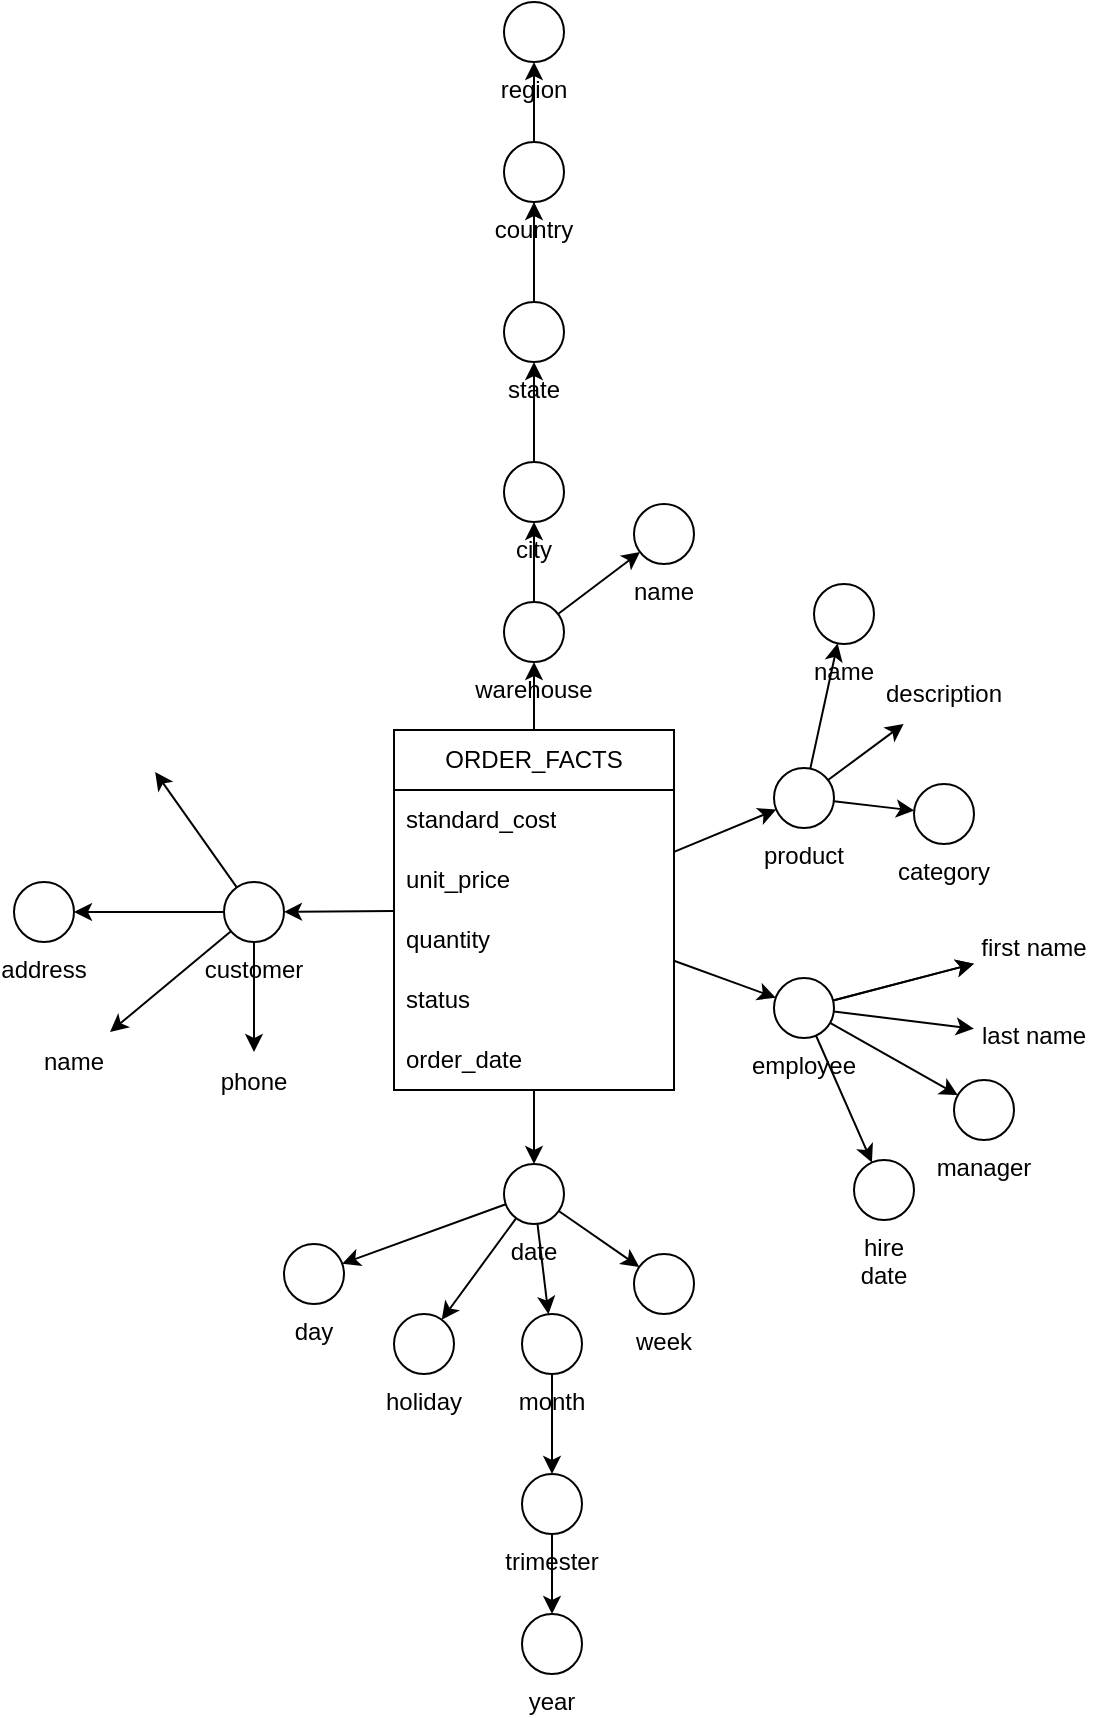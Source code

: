 <mxfile>
    <diagram id="fZ525zsU8lHku2e23gx0" name="ORDER_FACTS">
        <mxGraphModel dx="706" dy="1253" grid="1" gridSize="10" guides="1" tooltips="1" connect="1" arrows="1" fold="1" page="1" pageScale="1" pageWidth="827" pageHeight="1169" math="0" shadow="0">
            <root>
                <mxCell id="0"/>
                <mxCell id="1" parent="0"/>
                <mxCell id="kCiKHfgYfUaN6RclirfY-14" style="rounded=0;orthogonalLoop=1;jettySize=auto;html=1;" parent="1" source="kCiKHfgYfUaN6RclirfY-8" target="kCiKHfgYfUaN6RclirfY-12" edge="1">
                    <mxGeometry relative="1" as="geometry"/>
                </mxCell>
                <mxCell id="6WT5wc-0vURUCLeDaOVr-12" style="edgeStyle=none;html=1;fontColor=#FFFF33;" parent="1" source="kCiKHfgYfUaN6RclirfY-8" target="6WT5wc-0vURUCLeDaOVr-7" edge="1">
                    <mxGeometry relative="1" as="geometry"/>
                </mxCell>
                <mxCell id="kCiKHfgYfUaN6RclirfY-8" value="ORDER_FACTS" style="swimlane;fontStyle=0;childLayout=stackLayout;horizontal=1;startSize=30;horizontalStack=0;resizeParent=1;resizeParentMax=0;resizeLast=0;collapsible=1;marginBottom=0;whiteSpace=wrap;html=1;" parent="1" vertex="1">
                    <mxGeometry x="350" y="383" width="140" height="180" as="geometry"/>
                </mxCell>
                <mxCell id="jVg0lap7aCjxCOdSCuPh-6" value="standard_cost" style="text;strokeColor=none;fillColor=none;align=left;verticalAlign=middle;spacingLeft=4;spacingRight=4;overflow=hidden;points=[[0,0.5],[1,0.5]];portConstraint=eastwest;rotatable=0;whiteSpace=wrap;html=1;" parent="kCiKHfgYfUaN6RclirfY-8" vertex="1">
                    <mxGeometry y="30" width="140" height="30" as="geometry"/>
                </mxCell>
                <mxCell id="jVg0lap7aCjxCOdSCuPh-5" value="unit_price" style="text;strokeColor=none;fillColor=none;align=left;verticalAlign=middle;spacingLeft=4;spacingRight=4;overflow=hidden;points=[[0,0.5],[1,0.5]];portConstraint=eastwest;rotatable=0;whiteSpace=wrap;html=1;" parent="kCiKHfgYfUaN6RclirfY-8" vertex="1">
                    <mxGeometry y="60" width="140" height="30" as="geometry"/>
                </mxCell>
                <mxCell id="2" value="quantity" style="text;strokeColor=none;fillColor=none;align=left;verticalAlign=middle;spacingLeft=4;spacingRight=4;overflow=hidden;points=[[0,0.5],[1,0.5]];portConstraint=eastwest;rotatable=0;whiteSpace=wrap;html=1;" parent="kCiKHfgYfUaN6RclirfY-8" vertex="1">
                    <mxGeometry y="90" width="140" height="30" as="geometry"/>
                </mxCell>
                <mxCell id="tv-IUSlmNRJrjBp0QFXY-4" value="status" style="text;strokeColor=none;fillColor=none;align=left;verticalAlign=middle;spacingLeft=4;spacingRight=4;overflow=hidden;points=[[0,0.5],[1,0.5]];portConstraint=eastwest;rotatable=0;whiteSpace=wrap;html=1;" vertex="1" parent="kCiKHfgYfUaN6RclirfY-8">
                    <mxGeometry y="120" width="140" height="30" as="geometry"/>
                </mxCell>
                <mxCell id="kCiKHfgYfUaN6RclirfY-11" value="order_date" style="text;strokeColor=none;fillColor=none;align=left;verticalAlign=middle;spacingLeft=4;spacingRight=4;overflow=hidden;points=[[0,0.5],[1,0.5]];portConstraint=eastwest;rotatable=0;whiteSpace=wrap;html=1;" parent="kCiKHfgYfUaN6RclirfY-8" vertex="1">
                    <mxGeometry y="150" width="140" height="30" as="geometry"/>
                </mxCell>
                <mxCell id="kCiKHfgYfUaN6RclirfY-16" value="" style="rounded=0;orthogonalLoop=1;jettySize=auto;html=1;" parent="1" source="kCiKHfgYfUaN6RclirfY-12" target="kCiKHfgYfUaN6RclirfY-15" edge="1">
                    <mxGeometry relative="1" as="geometry"/>
                </mxCell>
                <mxCell id="kCiKHfgYfUaN6RclirfY-19" style="edgeStyle=none;rounded=0;orthogonalLoop=1;jettySize=auto;html=1;" parent="1" source="kCiKHfgYfUaN6RclirfY-12" target="jVg0lap7aCjxCOdSCuPh-15" edge="1">
                    <mxGeometry relative="1" as="geometry">
                        <mxPoint x="626.914" y="304.634" as="targetPoint"/>
                    </mxGeometry>
                </mxCell>
                <mxCell id="3" style="edgeStyle=none;html=1;" edge="1" parent="1" source="kCiKHfgYfUaN6RclirfY-12" target="4">
                    <mxGeometry relative="1" as="geometry">
                        <mxPoint x="530" y="350" as="targetPoint"/>
                    </mxGeometry>
                </mxCell>
                <mxCell id="kCiKHfgYfUaN6RclirfY-12" value="product" style="ellipse;whiteSpace=wrap;html=1;aspect=fixed;labelPosition=center;verticalLabelPosition=bottom;align=center;verticalAlign=top;" parent="1" vertex="1">
                    <mxGeometry x="540" y="402" width="30" height="30" as="geometry"/>
                </mxCell>
                <mxCell id="kCiKHfgYfUaN6RclirfY-15" value="category" style="ellipse;whiteSpace=wrap;html=1;aspect=fixed;labelPosition=center;verticalLabelPosition=bottom;align=center;verticalAlign=top;" parent="1" vertex="1">
                    <mxGeometry x="610" y="410" width="30" height="30" as="geometry"/>
                </mxCell>
                <mxCell id="kCiKHfgYfUaN6RclirfY-24" style="edgeStyle=none;rounded=0;orthogonalLoop=1;jettySize=auto;html=1;labelBackgroundColor=none;" parent="1" source="kCiKHfgYfUaN6RclirfY-20" target="kCiKHfgYfUaN6RclirfY-23" edge="1">
                    <mxGeometry relative="1" as="geometry"/>
                </mxCell>
                <mxCell id="jVg0lap7aCjxCOdSCuPh-17" value="" style="rounded=0;orthogonalLoop=1;jettySize=auto;html=1;endArrow=classic;endFill=1;startArrow=none;startFill=0;labelBackgroundColor=none;" parent="1" source="kCiKHfgYfUaN6RclirfY-20" target="jVg0lap7aCjxCOdSCuPh-22" edge="1">
                    <mxGeometry relative="1" as="geometry">
                        <mxPoint x="280" y="379" as="targetPoint"/>
                    </mxGeometry>
                </mxCell>
                <mxCell id="kCiKHfgYfUaN6RclirfY-20" value="customer" style="ellipse;whiteSpace=wrap;html=1;aspect=fixed;labelPosition=center;verticalLabelPosition=bottom;align=center;verticalAlign=top;labelBackgroundColor=none;" parent="1" vertex="1">
                    <mxGeometry x="265" y="459" width="30" height="30" as="geometry"/>
                </mxCell>
                <mxCell id="kCiKHfgYfUaN6RclirfY-21" style="rounded=0;orthogonalLoop=1;jettySize=auto;html=1;" parent="1" source="kCiKHfgYfUaN6RclirfY-8" target="kCiKHfgYfUaN6RclirfY-20" edge="1">
                    <mxGeometry relative="1" as="geometry">
                        <mxPoint x="500" y="477" as="sourcePoint"/>
                        <mxPoint x="550" y="477" as="targetPoint"/>
                    </mxGeometry>
                </mxCell>
                <mxCell id="kCiKHfgYfUaN6RclirfY-23" value="address" style="ellipse;whiteSpace=wrap;html=1;aspect=fixed;labelPosition=center;verticalLabelPosition=bottom;align=center;verticalAlign=top;labelBackgroundColor=none;" parent="1" vertex="1">
                    <mxGeometry x="160" y="459" width="30" height="30" as="geometry"/>
                </mxCell>
                <mxCell id="kCiKHfgYfUaN6RclirfY-28" value="" style="edgeStyle=none;rounded=0;orthogonalLoop=1;jettySize=auto;html=1;" parent="1" source="kCiKHfgYfUaN6RclirfY-25" target="kCiKHfgYfUaN6RclirfY-27" edge="1">
                    <mxGeometry relative="1" as="geometry"/>
                </mxCell>
                <mxCell id="tv-IUSlmNRJrjBp0QFXY-6" value="" style="edgeStyle=none;html=1;fontColor=#FFFFFF;" edge="1" parent="1" source="kCiKHfgYfUaN6RclirfY-25" target="tv-IUSlmNRJrjBp0QFXY-5">
                    <mxGeometry relative="1" as="geometry"/>
                </mxCell>
                <mxCell id="kCiKHfgYfUaN6RclirfY-25" value="warehouse" style="ellipse;whiteSpace=wrap;html=1;aspect=fixed;labelPosition=center;verticalLabelPosition=bottom;align=center;verticalAlign=top;" parent="1" vertex="1">
                    <mxGeometry x="405" y="319" width="30" height="30" as="geometry"/>
                </mxCell>
                <mxCell id="kCiKHfgYfUaN6RclirfY-26" style="rounded=0;orthogonalLoop=1;jettySize=auto;html=1;" parent="1" source="kCiKHfgYfUaN6RclirfY-8" target="kCiKHfgYfUaN6RclirfY-25" edge="1">
                    <mxGeometry relative="1" as="geometry">
                        <mxPoint x="500" y="302" as="sourcePoint"/>
                        <mxPoint x="700" y="312" as="targetPoint"/>
                    </mxGeometry>
                </mxCell>
                <mxCell id="kCiKHfgYfUaN6RclirfY-30" value="" style="edgeStyle=none;rounded=0;orthogonalLoop=1;jettySize=auto;html=1;" parent="1" source="kCiKHfgYfUaN6RclirfY-27" target="kCiKHfgYfUaN6RclirfY-29" edge="1">
                    <mxGeometry relative="1" as="geometry"/>
                </mxCell>
                <mxCell id="kCiKHfgYfUaN6RclirfY-27" value="city" style="ellipse;whiteSpace=wrap;html=1;aspect=fixed;labelPosition=center;verticalLabelPosition=bottom;align=center;verticalAlign=top;" parent="1" vertex="1">
                    <mxGeometry x="405" y="249" width="30" height="30" as="geometry"/>
                </mxCell>
                <mxCell id="jVg0lap7aCjxCOdSCuPh-9" value="" style="edgeStyle=orthogonalEdgeStyle;rounded=0;orthogonalLoop=1;jettySize=auto;html=1;" parent="1" source="kCiKHfgYfUaN6RclirfY-29" target="jVg0lap7aCjxCOdSCuPh-8" edge="1">
                    <mxGeometry relative="1" as="geometry"/>
                </mxCell>
                <mxCell id="kCiKHfgYfUaN6RclirfY-29" value="state" style="ellipse;whiteSpace=wrap;html=1;aspect=fixed;labelPosition=center;verticalLabelPosition=bottom;align=center;verticalAlign=top;" parent="1" vertex="1">
                    <mxGeometry x="405" y="169" width="30" height="30" as="geometry"/>
                </mxCell>
                <mxCell id="jVg0lap7aCjxCOdSCuPh-10" value="" style="edgeStyle=orthogonalEdgeStyle;rounded=0;orthogonalLoop=1;jettySize=auto;html=1;endArrow=none;endFill=0;" parent="1" source="jVg0lap7aCjxCOdSCuPh-8" target="kCiKHfgYfUaN6RclirfY-29" edge="1">
                    <mxGeometry relative="1" as="geometry"/>
                </mxCell>
                <mxCell id="jVg0lap7aCjxCOdSCuPh-12" value="" style="edgeStyle=orthogonalEdgeStyle;rounded=0;orthogonalLoop=1;jettySize=auto;html=1;" parent="1" source="jVg0lap7aCjxCOdSCuPh-8" target="jVg0lap7aCjxCOdSCuPh-11" edge="1">
                    <mxGeometry relative="1" as="geometry"/>
                </mxCell>
                <mxCell id="jVg0lap7aCjxCOdSCuPh-8" value="country" style="ellipse;whiteSpace=wrap;html=1;aspect=fixed;labelPosition=center;verticalLabelPosition=bottom;align=center;verticalAlign=top;" parent="1" vertex="1">
                    <mxGeometry x="405" y="89" width="30" height="30" as="geometry"/>
                </mxCell>
                <mxCell id="jVg0lap7aCjxCOdSCuPh-11" value="region" style="ellipse;whiteSpace=wrap;html=1;aspect=fixed;labelPosition=center;verticalLabelPosition=bottom;align=center;verticalAlign=top;" parent="1" vertex="1">
                    <mxGeometry x="405" y="19" width="30" height="30" as="geometry"/>
                </mxCell>
                <mxCell id="jVg0lap7aCjxCOdSCuPh-15" value="description" style="text;html=1;strokeColor=none;fillColor=none;align=center;verticalAlign=middle;whiteSpace=wrap;rounded=0;labelPosition=center;verticalLabelPosition=middle;" parent="1" vertex="1">
                    <mxGeometry x="595" y="350" width="60" height="30" as="geometry"/>
                </mxCell>
                <mxCell id="jVg0lap7aCjxCOdSCuPh-22" value="credit_limit" style="text;html=1;strokeColor=none;fillColor=none;align=center;verticalAlign=middle;whiteSpace=wrap;rounded=0;labelBackgroundColor=none;fontStyle=0;fontColor=#FFFFFF;" parent="1" vertex="1">
                    <mxGeometry x="190" y="374" width="60" height="30" as="geometry"/>
                </mxCell>
                <mxCell id="jVg0lap7aCjxCOdSCuPh-24" value="" style="rounded=0;orthogonalLoop=1;jettySize=auto;html=1;endArrow=classic;endFill=1;startArrow=none;startFill=0;labelBackgroundColor=none;" parent="1" source="kCiKHfgYfUaN6RclirfY-20" target="jVg0lap7aCjxCOdSCuPh-25" edge="1">
                    <mxGeometry relative="1" as="geometry">
                        <mxPoint x="290" y="554" as="sourcePoint"/>
                        <mxPoint x="280" y="624" as="targetPoint"/>
                    </mxGeometry>
                </mxCell>
                <mxCell id="jVg0lap7aCjxCOdSCuPh-25" value="name" style="text;html=1;strokeColor=none;fillColor=none;align=center;verticalAlign=middle;whiteSpace=wrap;rounded=0;labelBackgroundColor=none;" parent="1" vertex="1">
                    <mxGeometry x="160" y="534" width="60" height="30" as="geometry"/>
                </mxCell>
                <mxCell id="jVg0lap7aCjxCOdSCuPh-26" value="" style="rounded=0;orthogonalLoop=1;jettySize=auto;html=1;endArrow=classic;endFill=1;startArrow=none;startFill=0;labelBackgroundColor=none;" parent="1" source="kCiKHfgYfUaN6RclirfY-20" target="jVg0lap7aCjxCOdSCuPh-27" edge="1">
                    <mxGeometry relative="1" as="geometry">
                        <mxPoint x="330" y="489" as="sourcePoint"/>
                        <mxPoint x="340" y="634" as="targetPoint"/>
                    </mxGeometry>
                </mxCell>
                <mxCell id="jVg0lap7aCjxCOdSCuPh-27" value="phone" style="text;html=1;strokeColor=none;fillColor=none;align=center;verticalAlign=middle;whiteSpace=wrap;rounded=0;labelBackgroundColor=none;" parent="1" vertex="1">
                    <mxGeometry x="250" y="544" width="60" height="30" as="geometry"/>
                </mxCell>
                <mxCell id="jVg0lap7aCjxCOdSCuPh-35" style="rounded=0;orthogonalLoop=1;jettySize=auto;html=1;" parent="1" source="kCiKHfgYfUaN6RclirfY-8" target="jVg0lap7aCjxCOdSCuPh-36" edge="1">
                    <mxGeometry relative="1" as="geometry">
                        <mxPoint x="422.925" y="547" as="sourcePoint"/>
                    </mxGeometry>
                </mxCell>
                <mxCell id="jVg0lap7aCjxCOdSCuPh-38" value="" style="edgeStyle=none;rounded=0;orthogonalLoop=1;jettySize=auto;html=1;labelBackgroundColor=none;startArrow=none;startFill=0;endArrow=classic;endFill=1;" parent="1" source="jVg0lap7aCjxCOdSCuPh-36" target="jVg0lap7aCjxCOdSCuPh-37" edge="1">
                    <mxGeometry relative="1" as="geometry"/>
                </mxCell>
                <mxCell id="jVg0lap7aCjxCOdSCuPh-40" value="" style="edgeStyle=none;rounded=0;orthogonalLoop=1;jettySize=auto;html=1;labelBackgroundColor=none;startArrow=none;startFill=0;endArrow=classic;endFill=1;" parent="1" source="jVg0lap7aCjxCOdSCuPh-36" target="jVg0lap7aCjxCOdSCuPh-39" edge="1">
                    <mxGeometry relative="1" as="geometry"/>
                </mxCell>
                <mxCell id="jVg0lap7aCjxCOdSCuPh-42" value="" style="edgeStyle=none;rounded=0;orthogonalLoop=1;jettySize=auto;html=1;labelBackgroundColor=none;startArrow=none;startFill=0;endArrow=classic;endFill=1;" parent="1" source="jVg0lap7aCjxCOdSCuPh-36" target="jVg0lap7aCjxCOdSCuPh-41" edge="1">
                    <mxGeometry relative="1" as="geometry"/>
                </mxCell>
                <mxCell id="DMe8NVaou7GC5DhqJavl-2" value="" style="edgeStyle=none;html=1;" parent="1" source="jVg0lap7aCjxCOdSCuPh-36" target="DMe8NVaou7GC5DhqJavl-1" edge="1">
                    <mxGeometry relative="1" as="geometry"/>
                </mxCell>
                <mxCell id="jVg0lap7aCjxCOdSCuPh-36" value="date" style="ellipse;whiteSpace=wrap;html=1;aspect=fixed;labelPosition=center;verticalLabelPosition=bottom;align=center;verticalAlign=top;" parent="1" vertex="1">
                    <mxGeometry x="405" y="600" width="30" height="30" as="geometry"/>
                </mxCell>
                <mxCell id="jVg0lap7aCjxCOdSCuPh-37" value="day" style="ellipse;whiteSpace=wrap;html=1;aspect=fixed;labelPosition=center;verticalLabelPosition=bottom;align=center;verticalAlign=top;" parent="1" vertex="1">
                    <mxGeometry x="295" y="640" width="30" height="30" as="geometry"/>
                </mxCell>
                <mxCell id="jVg0lap7aCjxCOdSCuPh-39" value="week" style="ellipse;whiteSpace=wrap;html=1;aspect=fixed;labelPosition=center;verticalLabelPosition=bottom;align=center;verticalAlign=top;" parent="1" vertex="1">
                    <mxGeometry x="470" y="645" width="30" height="30" as="geometry"/>
                </mxCell>
                <mxCell id="jVg0lap7aCjxCOdSCuPh-44" value="" style="edgeStyle=none;rounded=0;orthogonalLoop=1;jettySize=auto;html=1;labelBackgroundColor=none;startArrow=none;startFill=0;endArrow=classic;endFill=1;" parent="1" source="jVg0lap7aCjxCOdSCuPh-41" target="jVg0lap7aCjxCOdSCuPh-43" edge="1">
                    <mxGeometry relative="1" as="geometry"/>
                </mxCell>
                <mxCell id="jVg0lap7aCjxCOdSCuPh-41" value="month" style="ellipse;whiteSpace=wrap;html=1;aspect=fixed;labelPosition=center;verticalLabelPosition=bottom;align=center;verticalAlign=top;" parent="1" vertex="1">
                    <mxGeometry x="414" y="675" width="30" height="30" as="geometry"/>
                </mxCell>
                <mxCell id="jVg0lap7aCjxCOdSCuPh-46" value="" style="edgeStyle=none;rounded=0;orthogonalLoop=1;jettySize=auto;html=1;labelBackgroundColor=none;startArrow=none;startFill=0;endArrow=classic;endFill=1;" parent="1" source="jVg0lap7aCjxCOdSCuPh-43" target="jVg0lap7aCjxCOdSCuPh-45" edge="1">
                    <mxGeometry relative="1" as="geometry"/>
                </mxCell>
                <mxCell id="jVg0lap7aCjxCOdSCuPh-43" value="trimester" style="ellipse;whiteSpace=wrap;html=1;aspect=fixed;labelPosition=center;verticalLabelPosition=bottom;align=center;verticalAlign=top;" parent="1" vertex="1">
                    <mxGeometry x="414" y="755" width="30" height="30" as="geometry"/>
                </mxCell>
                <mxCell id="jVg0lap7aCjxCOdSCuPh-45" value="year" style="ellipse;whiteSpace=wrap;html=1;aspect=fixed;labelPosition=center;verticalLabelPosition=bottom;align=center;verticalAlign=top;" parent="1" vertex="1">
                    <mxGeometry x="414" y="825" width="30" height="30" as="geometry"/>
                </mxCell>
                <mxCell id="DMe8NVaou7GC5DhqJavl-1" value="holiday" style="ellipse;whiteSpace=wrap;html=1;aspect=fixed;labelPosition=center;verticalLabelPosition=bottom;align=center;verticalAlign=top;" parent="1" vertex="1">
                    <mxGeometry x="350" y="675" width="30" height="30" as="geometry"/>
                </mxCell>
                <mxCell id="6WT5wc-0vURUCLeDaOVr-2" value="" style="edgeStyle=none;html=1;fontColor=#FFFF33;" parent="1" source="6WT5wc-0vURUCLeDaOVr-7" target="6WT5wc-0vURUCLeDaOVr-8" edge="1">
                    <mxGeometry relative="1" as="geometry">
                        <mxPoint x="640.955" y="498.267" as="targetPoint"/>
                    </mxGeometry>
                </mxCell>
                <mxCell id="6WT5wc-0vURUCLeDaOVr-3" value="" style="edgeStyle=none;html=1;fontColor=#FFFF33;" parent="1" source="6WT5wc-0vURUCLeDaOVr-7" target="6WT5wc-0vURUCLeDaOVr-8" edge="1">
                    <mxGeometry relative="1" as="geometry"/>
                </mxCell>
                <mxCell id="6WT5wc-0vURUCLeDaOVr-4" style="edgeStyle=none;html=1;fontColor=#FFFF33;" parent="1" source="6WT5wc-0vURUCLeDaOVr-7" target="6WT5wc-0vURUCLeDaOVr-9" edge="1">
                    <mxGeometry relative="1" as="geometry"/>
                </mxCell>
                <mxCell id="6WT5wc-0vURUCLeDaOVr-5" value="" style="edgeStyle=none;html=1;fontColor=#FFFF33;" parent="1" source="6WT5wc-0vURUCLeDaOVr-7" target="6WT5wc-0vURUCLeDaOVr-10" edge="1">
                    <mxGeometry relative="1" as="geometry"/>
                </mxCell>
                <mxCell id="6WT5wc-0vURUCLeDaOVr-6" value="" style="edgeStyle=none;html=1;fontColor=#FFFF33;" parent="1" source="6WT5wc-0vURUCLeDaOVr-7" target="6WT5wc-0vURUCLeDaOVr-11" edge="1">
                    <mxGeometry relative="1" as="geometry"/>
                </mxCell>
                <mxCell id="6WT5wc-0vURUCLeDaOVr-7" value="employee" style="ellipse;whiteSpace=wrap;html=1;aspect=fixed;labelPosition=center;verticalLabelPosition=bottom;align=center;verticalAlign=top;" parent="1" vertex="1">
                    <mxGeometry x="540" y="507" width="30" height="30" as="geometry"/>
                </mxCell>
                <mxCell id="6WT5wc-0vURUCLeDaOVr-8" value="first name" style="text;html=1;strokeColor=none;fillColor=none;align=center;verticalAlign=middle;whiteSpace=wrap;rounded=0;labelBackgroundColor=none;" parent="1" vertex="1">
                    <mxGeometry x="640" y="477" width="60" height="30" as="geometry"/>
                </mxCell>
                <mxCell id="6WT5wc-0vURUCLeDaOVr-9" value="last name" style="text;html=1;strokeColor=none;fillColor=none;align=center;verticalAlign=middle;whiteSpace=wrap;rounded=0;labelBackgroundColor=none;" parent="1" vertex="1">
                    <mxGeometry x="640" y="521" width="60" height="30" as="geometry"/>
                </mxCell>
                <mxCell id="6WT5wc-0vURUCLeDaOVr-10" value="hire date" style="ellipse;whiteSpace=wrap;html=1;aspect=fixed;labelPosition=center;verticalLabelPosition=bottom;align=center;verticalAlign=top;" parent="1" vertex="1">
                    <mxGeometry x="580" y="598" width="30" height="30" as="geometry"/>
                </mxCell>
                <mxCell id="6WT5wc-0vURUCLeDaOVr-11" value="manager" style="ellipse;whiteSpace=wrap;html=1;aspect=fixed;labelPosition=center;verticalLabelPosition=bottom;align=center;verticalAlign=top;" parent="1" vertex="1">
                    <mxGeometry x="630" y="558" width="30" height="30" as="geometry"/>
                </mxCell>
                <mxCell id="4" value="name" style="ellipse;whiteSpace=wrap;html=1;aspect=fixed;labelPosition=center;verticalLabelPosition=bottom;align=center;verticalAlign=top;" vertex="1" parent="1">
                    <mxGeometry x="560" y="310" width="30" height="30" as="geometry"/>
                </mxCell>
                <mxCell id="tv-IUSlmNRJrjBp0QFXY-5" value="name" style="ellipse;whiteSpace=wrap;html=1;aspect=fixed;labelPosition=center;verticalLabelPosition=bottom;align=center;verticalAlign=top;" vertex="1" parent="1">
                    <mxGeometry x="470" y="270" width="30" height="30" as="geometry"/>
                </mxCell>
            </root>
        </mxGraphModel>
    </diagram>
    <diagram id="wOUhs14TMMU1IPU7U496" name="ORDER_PAYMENTS_FACTS">
        <mxGraphModel dx="734" dy="877" grid="1" gridSize="10" guides="1" tooltips="1" connect="1" arrows="1" fold="1" page="1" pageScale="1" pageWidth="827" pageHeight="1169" math="0" shadow="0">
            <root>
                <mxCell id="p4ujnXpGSEVUwaCQQYuc-0"/>
                <mxCell id="p4ujnXpGSEVUwaCQQYuc-1" parent="p4ujnXpGSEVUwaCQQYuc-0"/>
                <mxCell id="CAN6pLAMEYEkFrUqCuGy-0" style="rounded=0;orthogonalLoop=1;jettySize=auto;html=1;" parent="p4ujnXpGSEVUwaCQQYuc-1" source="CAN6pLAMEYEkFrUqCuGy-1" target="CAN6pLAMEYEkFrUqCuGy-8" edge="1">
                    <mxGeometry relative="1" as="geometry"/>
                </mxCell>
                <mxCell id="CAN6pLAMEYEkFrUqCuGy-1" value="ORDER_PAYMENTS_FACTS" style="swimlane;fontStyle=0;childLayout=stackLayout;horizontal=1;startSize=30;horizontalStack=0;resizeParent=1;resizeParentMax=0;resizeLast=0;collapsible=1;marginBottom=0;whiteSpace=wrap;html=1;" parent="p4ujnXpGSEVUwaCQQYuc-1" vertex="1">
                    <mxGeometry x="270" y="392" width="170" height="150" as="geometry"/>
                </mxCell>
                <mxCell id="TaruZP9gcm5paH3WoXnO-2" value="payment_date" style="text;strokeColor=none;fillColor=none;align=left;verticalAlign=middle;spacingLeft=4;spacingRight=4;overflow=hidden;points=[[0,0.5],[1,0.5]];portConstraint=eastwest;rotatable=0;whiteSpace=wrap;html=1;" parent="CAN6pLAMEYEkFrUqCuGy-1" vertex="1">
                    <mxGeometry y="30" width="170" height="30" as="geometry"/>
                </mxCell>
                <mxCell id="2wfSpvKfuecPcaRqFWHM-2" value="value" style="text;strokeColor=none;fillColor=none;align=left;verticalAlign=middle;spacingLeft=4;spacingRight=4;overflow=hidden;points=[[0,0.5],[1,0.5]];portConstraint=eastwest;rotatable=0;whiteSpace=wrap;html=1;" parent="CAN6pLAMEYEkFrUqCuGy-1" vertex="1">
                    <mxGeometry y="60" width="170" height="30" as="geometry"/>
                </mxCell>
                <mxCell id="_oB9SUZPodhxJNQ3NP3H-0" value="order_date" style="text;strokeColor=none;fillColor=none;align=left;verticalAlign=middle;spacingLeft=4;spacingRight=4;overflow=hidden;points=[[0,0.5],[1,0.5]];portConstraint=eastwest;rotatable=0;whiteSpace=wrap;html=1;" parent="CAN6pLAMEYEkFrUqCuGy-1" vertex="1">
                    <mxGeometry y="90" width="170" height="30" as="geometry"/>
                </mxCell>
                <mxCell id="_oB9SUZPodhxJNQ3NP3H-1" value="limit_payment_date" style="text;strokeColor=none;fillColor=none;align=left;verticalAlign=middle;spacingLeft=4;spacingRight=4;overflow=hidden;points=[[0,0.5],[1,0.5]];portConstraint=eastwest;rotatable=0;whiteSpace=wrap;html=1;" parent="CAN6pLAMEYEkFrUqCuGy-1" vertex="1">
                    <mxGeometry y="120" width="170" height="30" as="geometry"/>
                </mxCell>
                <mxCell id="CAN6pLAMEYEkFrUqCuGy-6" value="" style="rounded=0;orthogonalLoop=1;jettySize=auto;html=1;" parent="p4ujnXpGSEVUwaCQQYuc-1" source="CAN6pLAMEYEkFrUqCuGy-8" target="CAN6pLAMEYEkFrUqCuGy-9" edge="1">
                    <mxGeometry relative="1" as="geometry"/>
                </mxCell>
                <mxCell id="CAN6pLAMEYEkFrUqCuGy-8" value="order" style="ellipse;whiteSpace=wrap;html=1;aspect=fixed;labelPosition=center;verticalLabelPosition=bottom;align=center;verticalAlign=top;" parent="p4ujnXpGSEVUwaCQQYuc-1" vertex="1">
                    <mxGeometry x="490" y="392" width="30" height="30" as="geometry"/>
                </mxCell>
                <mxCell id="CAN6pLAMEYEkFrUqCuGy-9" value="status" style="ellipse;whiteSpace=wrap;html=1;aspect=fixed;labelPosition=center;verticalLabelPosition=bottom;align=center;verticalAlign=top;" parent="p4ujnXpGSEVUwaCQQYuc-1" vertex="1">
                    <mxGeometry x="560" y="392" width="30" height="30" as="geometry"/>
                </mxCell>
                <mxCell id="CAN6pLAMEYEkFrUqCuGy-10" style="edgeStyle=none;rounded=0;orthogonalLoop=1;jettySize=auto;html=1;labelBackgroundColor=none;" parent="p4ujnXpGSEVUwaCQQYuc-1" source="CAN6pLAMEYEkFrUqCuGy-12" target="CAN6pLAMEYEkFrUqCuGy-14" edge="1">
                    <mxGeometry relative="1" as="geometry"/>
                </mxCell>
                <mxCell id="CAN6pLAMEYEkFrUqCuGy-11" value="" style="rounded=0;orthogonalLoop=1;jettySize=auto;html=1;endArrow=classic;endFill=1;startArrow=none;startFill=0;labelBackgroundColor=none;" parent="p4ujnXpGSEVUwaCQQYuc-1" source="CAN6pLAMEYEkFrUqCuGy-12" target="CAN6pLAMEYEkFrUqCuGy-27" edge="1">
                    <mxGeometry relative="1" as="geometry">
                        <mxPoint x="200" y="372" as="targetPoint"/>
                    </mxGeometry>
                </mxCell>
                <mxCell id="CAN6pLAMEYEkFrUqCuGy-12" value="customer" style="ellipse;whiteSpace=wrap;html=1;aspect=fixed;labelPosition=center;verticalLabelPosition=bottom;align=center;verticalAlign=top;labelBackgroundColor=none;" parent="p4ujnXpGSEVUwaCQQYuc-1" vertex="1">
                    <mxGeometry x="185" y="452" width="30" height="30" as="geometry"/>
                </mxCell>
                <mxCell id="CAN6pLAMEYEkFrUqCuGy-13" style="rounded=0;orthogonalLoop=1;jettySize=auto;html=1;" parent="p4ujnXpGSEVUwaCQQYuc-1" source="CAN6pLAMEYEkFrUqCuGy-1" target="CAN6pLAMEYEkFrUqCuGy-12" edge="1">
                    <mxGeometry relative="1" as="geometry">
                        <mxPoint x="420" y="477" as="sourcePoint"/>
                        <mxPoint x="470" y="477" as="targetPoint"/>
                    </mxGeometry>
                </mxCell>
                <mxCell id="CAN6pLAMEYEkFrUqCuGy-14" value="address" style="ellipse;whiteSpace=wrap;html=1;aspect=fixed;labelPosition=center;verticalLabelPosition=bottom;align=center;verticalAlign=top;labelBackgroundColor=none;" parent="p4ujnXpGSEVUwaCQQYuc-1" vertex="1">
                    <mxGeometry x="80" y="452" width="30" height="30" as="geometry"/>
                </mxCell>
                <mxCell id="CAN6pLAMEYEkFrUqCuGy-17" style="rounded=0;orthogonalLoop=1;jettySize=auto;html=1;" parent="p4ujnXpGSEVUwaCQQYuc-1" source="CAN6pLAMEYEkFrUqCuGy-1" target="_oB9SUZPodhxJNQ3NP3H-2" edge="1">
                    <mxGeometry relative="1" as="geometry">
                        <mxPoint x="420" y="302" as="sourcePoint"/>
                        <mxPoint x="355" y="348" as="targetPoint"/>
                    </mxGeometry>
                </mxCell>
                <mxCell id="CAN6pLAMEYEkFrUqCuGy-27" value="credit_limit" style="text;html=1;strokeColor=none;fillColor=none;align=center;verticalAlign=middle;whiteSpace=wrap;rounded=0;labelBackgroundColor=none;" parent="p4ujnXpGSEVUwaCQQYuc-1" vertex="1">
                    <mxGeometry x="110" y="367" width="60" height="30" as="geometry"/>
                </mxCell>
                <mxCell id="CAN6pLAMEYEkFrUqCuGy-28" value="" style="rounded=0;orthogonalLoop=1;jettySize=auto;html=1;endArrow=classic;endFill=1;startArrow=none;startFill=0;labelBackgroundColor=none;" parent="p4ujnXpGSEVUwaCQQYuc-1" source="CAN6pLAMEYEkFrUqCuGy-12" target="CAN6pLAMEYEkFrUqCuGy-29" edge="1">
                    <mxGeometry relative="1" as="geometry">
                        <mxPoint x="210" y="547" as="sourcePoint"/>
                        <mxPoint x="200" y="617" as="targetPoint"/>
                    </mxGeometry>
                </mxCell>
                <mxCell id="CAN6pLAMEYEkFrUqCuGy-29" value="name" style="text;html=1;strokeColor=none;fillColor=none;align=center;verticalAlign=middle;whiteSpace=wrap;rounded=0;labelBackgroundColor=none;" parent="p4ujnXpGSEVUwaCQQYuc-1" vertex="1">
                    <mxGeometry x="80" y="527" width="60" height="30" as="geometry"/>
                </mxCell>
                <mxCell id="CAN6pLAMEYEkFrUqCuGy-30" value="" style="rounded=0;orthogonalLoop=1;jettySize=auto;html=1;endArrow=classic;endFill=1;startArrow=none;startFill=0;labelBackgroundColor=none;" parent="p4ujnXpGSEVUwaCQQYuc-1" source="CAN6pLAMEYEkFrUqCuGy-12" target="CAN6pLAMEYEkFrUqCuGy-31" edge="1">
                    <mxGeometry relative="1" as="geometry">
                        <mxPoint x="250" y="482" as="sourcePoint"/>
                        <mxPoint x="260" y="627" as="targetPoint"/>
                    </mxGeometry>
                </mxCell>
                <mxCell id="CAN6pLAMEYEkFrUqCuGy-31" value="phone" style="text;html=1;strokeColor=none;fillColor=none;align=center;verticalAlign=middle;whiteSpace=wrap;rounded=0;labelBackgroundColor=none;" parent="p4ujnXpGSEVUwaCQQYuc-1" vertex="1">
                    <mxGeometry x="170" y="537" width="60" height="30" as="geometry"/>
                </mxCell>
                <mxCell id="CAN6pLAMEYEkFrUqCuGy-32" style="rounded=0;orthogonalLoop=1;jettySize=auto;html=1;" parent="p4ujnXpGSEVUwaCQQYuc-1" source="CAN6pLAMEYEkFrUqCuGy-1" target="CAN6pLAMEYEkFrUqCuGy-37" edge="1">
                    <mxGeometry relative="1" as="geometry">
                        <mxPoint x="342.925" y="547" as="sourcePoint"/>
                    </mxGeometry>
                </mxCell>
                <mxCell id="CAN6pLAMEYEkFrUqCuGy-33" value="" style="edgeStyle=none;rounded=0;orthogonalLoop=1;jettySize=auto;html=1;labelBackgroundColor=none;startArrow=none;startFill=0;endArrow=classic;endFill=1;" parent="p4ujnXpGSEVUwaCQQYuc-1" source="CAN6pLAMEYEkFrUqCuGy-37" target="CAN6pLAMEYEkFrUqCuGy-38" edge="1">
                    <mxGeometry relative="1" as="geometry"/>
                </mxCell>
                <mxCell id="CAN6pLAMEYEkFrUqCuGy-34" value="" style="edgeStyle=none;rounded=0;orthogonalLoop=1;jettySize=auto;html=1;labelBackgroundColor=none;startArrow=none;startFill=0;endArrow=classic;endFill=1;" parent="p4ujnXpGSEVUwaCQQYuc-1" source="CAN6pLAMEYEkFrUqCuGy-37" target="CAN6pLAMEYEkFrUqCuGy-39" edge="1">
                    <mxGeometry relative="1" as="geometry"/>
                </mxCell>
                <mxCell id="CAN6pLAMEYEkFrUqCuGy-35" value="" style="edgeStyle=none;rounded=0;orthogonalLoop=1;jettySize=auto;html=1;labelBackgroundColor=none;startArrow=none;startFill=0;endArrow=classic;endFill=1;" parent="p4ujnXpGSEVUwaCQQYuc-1" source="CAN6pLAMEYEkFrUqCuGy-37" target="CAN6pLAMEYEkFrUqCuGy-41" edge="1">
                    <mxGeometry relative="1" as="geometry"/>
                </mxCell>
                <mxCell id="CAN6pLAMEYEkFrUqCuGy-36" value="" style="edgeStyle=none;html=1;" parent="p4ujnXpGSEVUwaCQQYuc-1" source="CAN6pLAMEYEkFrUqCuGy-37" target="CAN6pLAMEYEkFrUqCuGy-45" edge="1">
                    <mxGeometry relative="1" as="geometry"/>
                </mxCell>
                <mxCell id="CAN6pLAMEYEkFrUqCuGy-37" value="date" style="ellipse;whiteSpace=wrap;html=1;aspect=fixed;labelPosition=center;verticalLabelPosition=bottom;align=center;verticalAlign=top;" parent="p4ujnXpGSEVUwaCQQYuc-1" vertex="1">
                    <mxGeometry x="340" y="620" width="30" height="30" as="geometry"/>
                </mxCell>
                <mxCell id="CAN6pLAMEYEkFrUqCuGy-38" value="day" style="ellipse;whiteSpace=wrap;html=1;aspect=fixed;labelPosition=center;verticalLabelPosition=bottom;align=center;verticalAlign=top;" parent="p4ujnXpGSEVUwaCQQYuc-1" vertex="1">
                    <mxGeometry x="230" y="660" width="30" height="30" as="geometry"/>
                </mxCell>
                <mxCell id="CAN6pLAMEYEkFrUqCuGy-39" value="week" style="ellipse;whiteSpace=wrap;html=1;aspect=fixed;labelPosition=center;verticalLabelPosition=bottom;align=center;verticalAlign=top;" parent="p4ujnXpGSEVUwaCQQYuc-1" vertex="1">
                    <mxGeometry x="435" y="650" width="30" height="30" as="geometry"/>
                </mxCell>
                <mxCell id="CAN6pLAMEYEkFrUqCuGy-40" value="" style="edgeStyle=none;rounded=0;orthogonalLoop=1;jettySize=auto;html=1;labelBackgroundColor=none;startArrow=none;startFill=0;endArrow=classic;endFill=1;" parent="p4ujnXpGSEVUwaCQQYuc-1" source="CAN6pLAMEYEkFrUqCuGy-41" target="CAN6pLAMEYEkFrUqCuGy-43" edge="1">
                    <mxGeometry relative="1" as="geometry"/>
                </mxCell>
                <mxCell id="CAN6pLAMEYEkFrUqCuGy-41" value="month" style="ellipse;whiteSpace=wrap;html=1;aspect=fixed;labelPosition=center;verticalLabelPosition=bottom;align=center;verticalAlign=top;" parent="p4ujnXpGSEVUwaCQQYuc-1" vertex="1">
                    <mxGeometry x="375" y="690" width="30" height="30" as="geometry"/>
                </mxCell>
                <mxCell id="CAN6pLAMEYEkFrUqCuGy-42" value="" style="edgeStyle=none;rounded=0;orthogonalLoop=1;jettySize=auto;html=1;labelBackgroundColor=none;startArrow=none;startFill=0;endArrow=classic;endFill=1;" parent="p4ujnXpGSEVUwaCQQYuc-1" source="CAN6pLAMEYEkFrUqCuGy-43" target="CAN6pLAMEYEkFrUqCuGy-44" edge="1">
                    <mxGeometry relative="1" as="geometry"/>
                </mxCell>
                <mxCell id="CAN6pLAMEYEkFrUqCuGy-43" value="trimester" style="ellipse;whiteSpace=wrap;html=1;aspect=fixed;labelPosition=center;verticalLabelPosition=bottom;align=center;verticalAlign=top;" parent="p4ujnXpGSEVUwaCQQYuc-1" vertex="1">
                    <mxGeometry x="375" y="770" width="30" height="30" as="geometry"/>
                </mxCell>
                <mxCell id="CAN6pLAMEYEkFrUqCuGy-44" value="year" style="ellipse;whiteSpace=wrap;html=1;aspect=fixed;labelPosition=center;verticalLabelPosition=bottom;align=center;verticalAlign=top;" parent="p4ujnXpGSEVUwaCQQYuc-1" vertex="1">
                    <mxGeometry x="375" y="840" width="30" height="30" as="geometry"/>
                </mxCell>
                <mxCell id="CAN6pLAMEYEkFrUqCuGy-45" value="holiday" style="ellipse;whiteSpace=wrap;html=1;aspect=fixed;labelPosition=center;verticalLabelPosition=bottom;align=center;verticalAlign=top;" parent="p4ujnXpGSEVUwaCQQYuc-1" vertex="1">
                    <mxGeometry x="285" y="695" width="30" height="30" as="geometry"/>
                </mxCell>
                <mxCell id="_oB9SUZPodhxJNQ3NP3H-2" value="payment_method" style="ellipse;whiteSpace=wrap;html=1;aspect=fixed;labelPosition=center;verticalLabelPosition=bottom;align=center;verticalAlign=top;labelBackgroundColor=none;" parent="p4ujnXpGSEVUwaCQQYuc-1" vertex="1">
                    <mxGeometry x="340" y="310" width="30" height="30" as="geometry"/>
                </mxCell>
                <mxCell id="rrpFaihSFmPlrc7FySKM-7" style="rounded=0;orthogonalLoop=1;jettySize=auto;html=1;" parent="p4ujnXpGSEVUwaCQQYuc-1" source="CAN6pLAMEYEkFrUqCuGy-1" target="rrpFaihSFmPlrc7FySKM-8" edge="1">
                    <mxGeometry relative="1" as="geometry">
                        <mxPoint x="450" y="443" as="sourcePoint"/>
                    </mxGeometry>
                </mxCell>
                <mxCell id="R-U1owdy4f3d5yt5CvEW-2" value="" style="edgeStyle=none;html=1;fontColor=#FFFF33;" parent="p4ujnXpGSEVUwaCQQYuc-1" source="rrpFaihSFmPlrc7FySKM-8" target="R-U1owdy4f3d5yt5CvEW-7" edge="1">
                    <mxGeometry relative="1" as="geometry">
                        <mxPoint x="570.955" y="497.267" as="targetPoint"/>
                    </mxGeometry>
                </mxCell>
                <mxCell id="R-U1owdy4f3d5yt5CvEW-8" value="" style="edgeStyle=none;html=1;fontColor=#FFFF33;" parent="p4ujnXpGSEVUwaCQQYuc-1" source="rrpFaihSFmPlrc7FySKM-8" target="R-U1owdy4f3d5yt5CvEW-7" edge="1">
                    <mxGeometry relative="1" as="geometry"/>
                </mxCell>
                <mxCell id="R-U1owdy4f3d5yt5CvEW-10" style="edgeStyle=none;html=1;fontColor=#FFFF33;" parent="p4ujnXpGSEVUwaCQQYuc-1" source="rrpFaihSFmPlrc7FySKM-8" target="R-U1owdy4f3d5yt5CvEW-9" edge="1">
                    <mxGeometry relative="1" as="geometry"/>
                </mxCell>
                <mxCell id="R-U1owdy4f3d5yt5CvEW-16" value="" style="edgeStyle=none;html=1;fontColor=#FFFF33;" parent="p4ujnXpGSEVUwaCQQYuc-1" source="rrpFaihSFmPlrc7FySKM-8" target="R-U1owdy4f3d5yt5CvEW-15" edge="1">
                    <mxGeometry relative="1" as="geometry"/>
                </mxCell>
                <mxCell id="R-U1owdy4f3d5yt5CvEW-19" value="" style="edgeStyle=none;html=1;fontColor=#FFFF33;" parent="p4ujnXpGSEVUwaCQQYuc-1" source="rrpFaihSFmPlrc7FySKM-8" target="R-U1owdy4f3d5yt5CvEW-18" edge="1">
                    <mxGeometry relative="1" as="geometry"/>
                </mxCell>
                <mxCell id="rrpFaihSFmPlrc7FySKM-8" value="employee" style="ellipse;whiteSpace=wrap;html=1;aspect=fixed;labelPosition=center;verticalLabelPosition=bottom;align=center;verticalAlign=top;" parent="p4ujnXpGSEVUwaCQQYuc-1" vertex="1">
                    <mxGeometry x="490" y="507" width="30" height="30" as="geometry"/>
                </mxCell>
                <mxCell id="R-U1owdy4f3d5yt5CvEW-7" value="first name" style="text;html=1;strokeColor=none;fillColor=none;align=center;verticalAlign=middle;whiteSpace=wrap;rounded=0;labelBackgroundColor=none;" parent="p4ujnXpGSEVUwaCQQYuc-1" vertex="1">
                    <mxGeometry x="570" y="460" width="60" height="30" as="geometry"/>
                </mxCell>
                <mxCell id="R-U1owdy4f3d5yt5CvEW-9" value="last name" style="text;html=1;strokeColor=none;fillColor=none;align=center;verticalAlign=middle;whiteSpace=wrap;rounded=0;labelBackgroundColor=none;" parent="p4ujnXpGSEVUwaCQQYuc-1" vertex="1">
                    <mxGeometry x="570" y="520" width="60" height="30" as="geometry"/>
                </mxCell>
                <mxCell id="R-U1owdy4f3d5yt5CvEW-11" value="Podemos juntar e colocar apenas ???" style="text;html=1;strokeColor=none;fillColor=none;align=center;verticalAlign=middle;whiteSpace=wrap;rounded=0;labelBackgroundColor=none;" parent="p4ujnXpGSEVUwaCQQYuc-1" vertex="1">
                    <mxGeometry x="690" y="437" width="60" height="30" as="geometry"/>
                </mxCell>
                <mxCell id="R-U1owdy4f3d5yt5CvEW-12" value="name" style="ellipse;whiteSpace=wrap;html=1;aspect=fixed;labelPosition=center;verticalLabelPosition=bottom;align=center;verticalAlign=top;" parent="p4ujnXpGSEVUwaCQQYuc-1" vertex="1">
                    <mxGeometry x="760" y="430" width="30" height="30" as="geometry"/>
                </mxCell>
                <mxCell id="R-U1owdy4f3d5yt5CvEW-15" value="hire date" style="ellipse;whiteSpace=wrap;html=1;aspect=fixed;labelPosition=center;verticalLabelPosition=bottom;align=center;verticalAlign=top;" parent="p4ujnXpGSEVUwaCQQYuc-1" vertex="1">
                    <mxGeometry x="510" y="597" width="30" height="30" as="geometry"/>
                </mxCell>
                <mxCell id="R-U1owdy4f3d5yt5CvEW-18" value="manager" style="ellipse;whiteSpace=wrap;html=1;aspect=fixed;labelPosition=center;verticalLabelPosition=bottom;align=center;verticalAlign=top;" parent="p4ujnXpGSEVUwaCQQYuc-1" vertex="1">
                    <mxGeometry x="560" y="557" width="30" height="30" as="geometry"/>
                </mxCell>
            </root>
        </mxGraphModel>
    </diagram>
</mxfile>